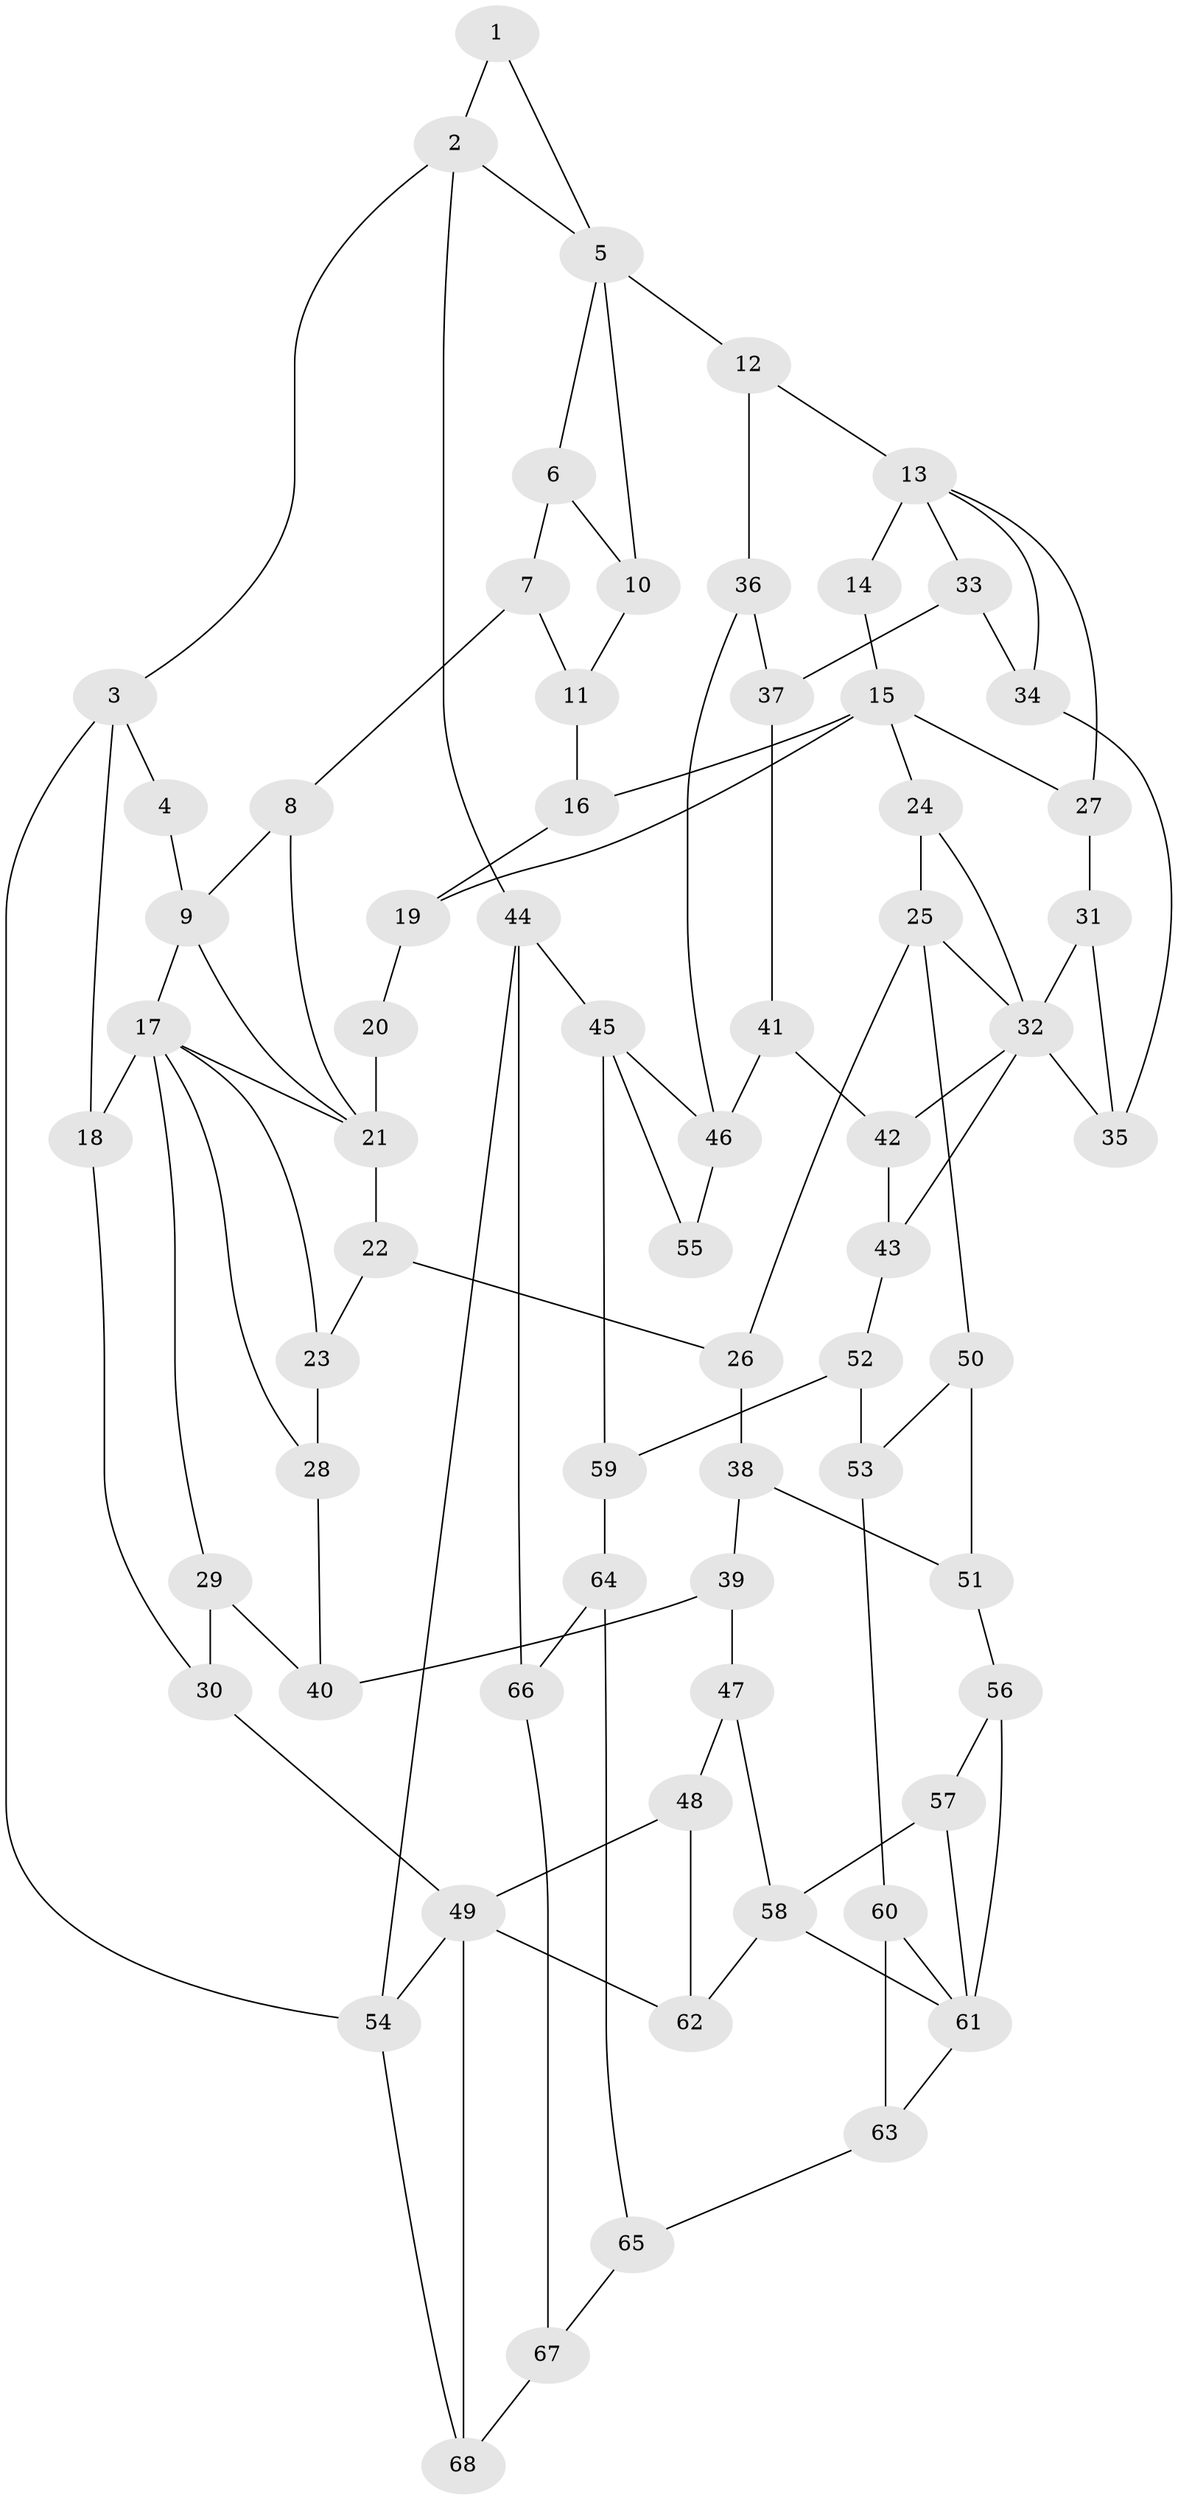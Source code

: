 // original degree distribution, {3: 0.01818181818181818, 6: 0.2, 4: 0.21818181818181817, 5: 0.5636363636363636}
// Generated by graph-tools (version 1.1) at 2025/54/03/04/25 22:54:43]
// undirected, 68 vertices, 113 edges
graph export_dot {
  node [color=gray90,style=filled];
  1;
  2;
  3;
  4;
  5;
  6;
  7;
  8;
  9;
  10;
  11;
  12;
  13;
  14;
  15;
  16;
  17;
  18;
  19;
  20;
  21;
  22;
  23;
  24;
  25;
  26;
  27;
  28;
  29;
  30;
  31;
  32;
  33;
  34;
  35;
  36;
  37;
  38;
  39;
  40;
  41;
  42;
  43;
  44;
  45;
  46;
  47;
  48;
  49;
  50;
  51;
  52;
  53;
  54;
  55;
  56;
  57;
  58;
  59;
  60;
  61;
  62;
  63;
  64;
  65;
  66;
  67;
  68;
  1 -- 2 [weight=1.0];
  1 -- 5 [weight=1.0];
  2 -- 3 [weight=1.0];
  2 -- 5 [weight=1.0];
  2 -- 44 [weight=1.0];
  3 -- 4 [weight=1.0];
  3 -- 18 [weight=1.0];
  3 -- 54 [weight=1.0];
  4 -- 9 [weight=1.0];
  5 -- 6 [weight=1.0];
  5 -- 10 [weight=1.0];
  5 -- 12 [weight=2.0];
  6 -- 7 [weight=1.0];
  6 -- 10 [weight=1.0];
  7 -- 8 [weight=1.0];
  7 -- 11 [weight=1.0];
  8 -- 9 [weight=1.0];
  8 -- 21 [weight=1.0];
  9 -- 17 [weight=1.0];
  9 -- 21 [weight=1.0];
  10 -- 11 [weight=1.0];
  11 -- 16 [weight=1.0];
  12 -- 13 [weight=2.0];
  12 -- 36 [weight=1.0];
  13 -- 14 [weight=1.0];
  13 -- 27 [weight=1.0];
  13 -- 33 [weight=1.0];
  13 -- 34 [weight=1.0];
  14 -- 15 [weight=2.0];
  15 -- 16 [weight=1.0];
  15 -- 19 [weight=1.0];
  15 -- 24 [weight=1.0];
  15 -- 27 [weight=1.0];
  16 -- 19 [weight=1.0];
  17 -- 18 [weight=1.0];
  17 -- 21 [weight=1.0];
  17 -- 23 [weight=1.0];
  17 -- 28 [weight=1.0];
  17 -- 29 [weight=1.0];
  18 -- 30 [weight=1.0];
  19 -- 20 [weight=1.0];
  20 -- 21 [weight=2.0];
  21 -- 22 [weight=1.0];
  22 -- 23 [weight=1.0];
  22 -- 26 [weight=1.0];
  23 -- 28 [weight=1.0];
  24 -- 25 [weight=1.0];
  24 -- 32 [weight=1.0];
  25 -- 26 [weight=1.0];
  25 -- 32 [weight=1.0];
  25 -- 50 [weight=1.0];
  26 -- 38 [weight=1.0];
  27 -- 31 [weight=1.0];
  28 -- 40 [weight=1.0];
  29 -- 30 [weight=2.0];
  29 -- 40 [weight=1.0];
  30 -- 49 [weight=2.0];
  31 -- 32 [weight=1.0];
  31 -- 35 [weight=1.0];
  32 -- 35 [weight=1.0];
  32 -- 42 [weight=1.0];
  32 -- 43 [weight=1.0];
  33 -- 34 [weight=1.0];
  33 -- 37 [weight=1.0];
  34 -- 35 [weight=1.0];
  36 -- 37 [weight=1.0];
  36 -- 46 [weight=1.0];
  37 -- 41 [weight=1.0];
  38 -- 39 [weight=1.0];
  38 -- 51 [weight=1.0];
  39 -- 40 [weight=1.0];
  39 -- 47 [weight=1.0];
  41 -- 42 [weight=1.0];
  41 -- 46 [weight=1.0];
  42 -- 43 [weight=1.0];
  43 -- 52 [weight=1.0];
  44 -- 45 [weight=1.0];
  44 -- 54 [weight=1.0];
  44 -- 66 [weight=1.0];
  45 -- 46 [weight=1.0];
  45 -- 55 [weight=3.0];
  45 -- 59 [weight=1.0];
  46 -- 55 [weight=3.0];
  47 -- 48 [weight=1.0];
  47 -- 58 [weight=1.0];
  48 -- 49 [weight=1.0];
  48 -- 62 [weight=1.0];
  49 -- 54 [weight=1.0];
  49 -- 62 [weight=1.0];
  49 -- 68 [weight=1.0];
  50 -- 51 [weight=1.0];
  50 -- 53 [weight=1.0];
  51 -- 56 [weight=1.0];
  52 -- 53 [weight=1.0];
  52 -- 59 [weight=1.0];
  53 -- 60 [weight=1.0];
  54 -- 68 [weight=1.0];
  56 -- 57 [weight=1.0];
  56 -- 61 [weight=2.0];
  57 -- 58 [weight=3.0];
  57 -- 61 [weight=1.0];
  58 -- 61 [weight=1.0];
  58 -- 62 [weight=1.0];
  59 -- 64 [weight=1.0];
  60 -- 61 [weight=1.0];
  60 -- 63 [weight=1.0];
  61 -- 63 [weight=1.0];
  63 -- 65 [weight=1.0];
  64 -- 65 [weight=1.0];
  64 -- 66 [weight=1.0];
  65 -- 67 [weight=1.0];
  66 -- 67 [weight=1.0];
  67 -- 68 [weight=1.0];
}
